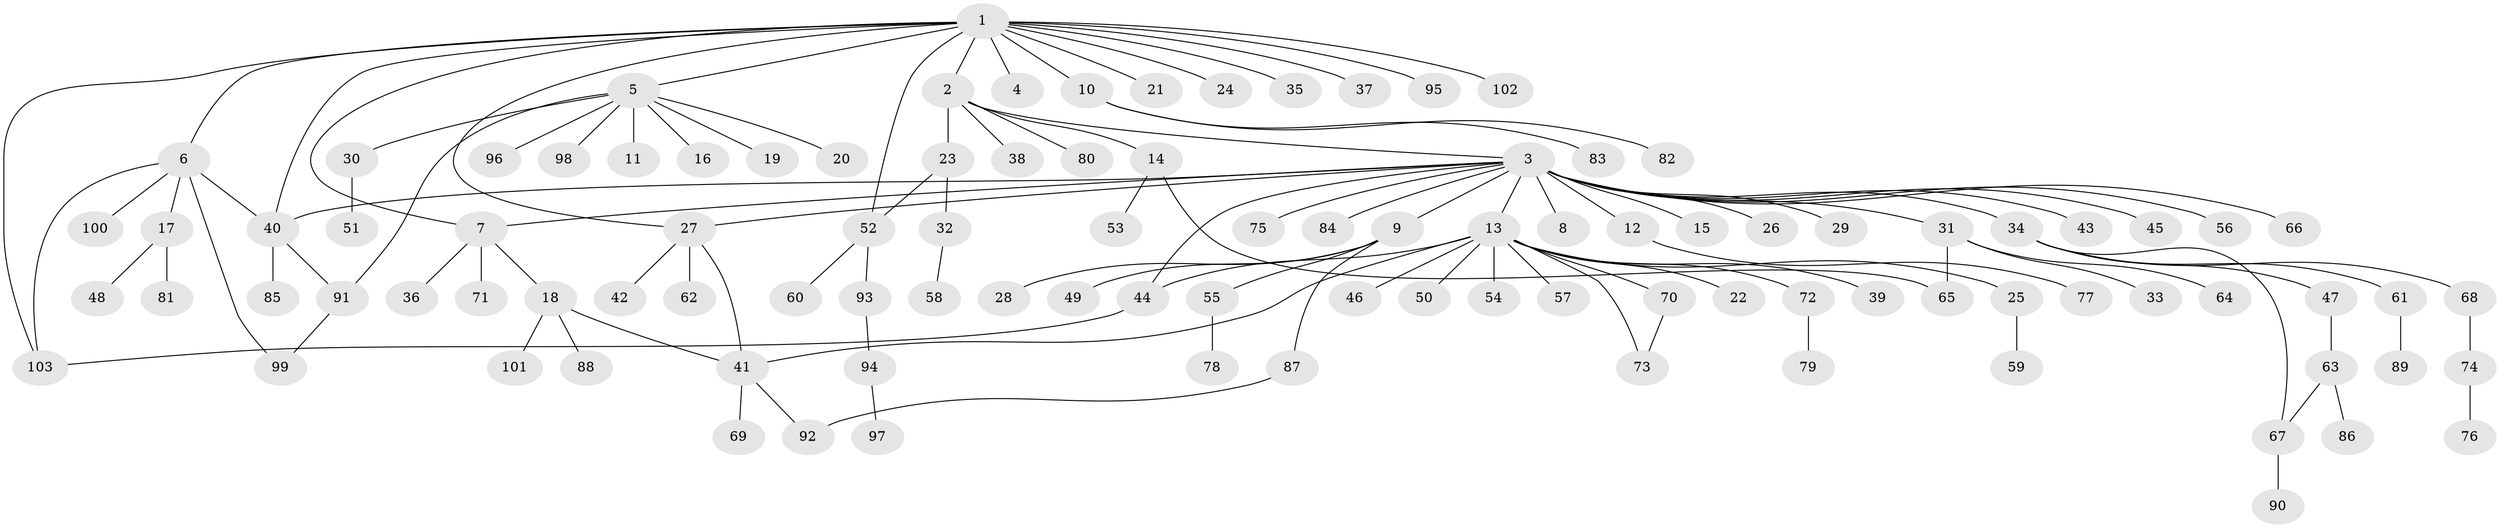 // coarse degree distribution, {15: 0.012658227848101266, 7: 0.02531645569620253, 19: 0.012658227848101266, 1: 0.6835443037974683, 8: 0.012658227848101266, 5: 0.05063291139240506, 2: 0.11392405063291139, 12: 0.012658227848101266, 4: 0.06329113924050633, 6: 0.012658227848101266}
// Generated by graph-tools (version 1.1) at 2025/51/02/27/25 19:51:59]
// undirected, 103 vertices, 118 edges
graph export_dot {
graph [start="1"]
  node [color=gray90,style=filled];
  1;
  2;
  3;
  4;
  5;
  6;
  7;
  8;
  9;
  10;
  11;
  12;
  13;
  14;
  15;
  16;
  17;
  18;
  19;
  20;
  21;
  22;
  23;
  24;
  25;
  26;
  27;
  28;
  29;
  30;
  31;
  32;
  33;
  34;
  35;
  36;
  37;
  38;
  39;
  40;
  41;
  42;
  43;
  44;
  45;
  46;
  47;
  48;
  49;
  50;
  51;
  52;
  53;
  54;
  55;
  56;
  57;
  58;
  59;
  60;
  61;
  62;
  63;
  64;
  65;
  66;
  67;
  68;
  69;
  70;
  71;
  72;
  73;
  74;
  75;
  76;
  77;
  78;
  79;
  80;
  81;
  82;
  83;
  84;
  85;
  86;
  87;
  88;
  89;
  90;
  91;
  92;
  93;
  94;
  95;
  96;
  97;
  98;
  99;
  100;
  101;
  102;
  103;
  1 -- 2;
  1 -- 4;
  1 -- 5;
  1 -- 6;
  1 -- 7;
  1 -- 10;
  1 -- 21;
  1 -- 24;
  1 -- 27;
  1 -- 35;
  1 -- 37;
  1 -- 40;
  1 -- 52;
  1 -- 95;
  1 -- 102;
  1 -- 103;
  2 -- 3;
  2 -- 14;
  2 -- 23;
  2 -- 38;
  2 -- 80;
  3 -- 7;
  3 -- 8;
  3 -- 9;
  3 -- 12;
  3 -- 13;
  3 -- 15;
  3 -- 26;
  3 -- 27;
  3 -- 29;
  3 -- 31;
  3 -- 34;
  3 -- 40;
  3 -- 43;
  3 -- 44;
  3 -- 45;
  3 -- 56;
  3 -- 66;
  3 -- 75;
  3 -- 84;
  5 -- 11;
  5 -- 16;
  5 -- 19;
  5 -- 20;
  5 -- 30;
  5 -- 91;
  5 -- 96;
  5 -- 98;
  6 -- 17;
  6 -- 40;
  6 -- 99;
  6 -- 100;
  6 -- 103;
  7 -- 18;
  7 -- 36;
  7 -- 71;
  9 -- 28;
  9 -- 49;
  9 -- 55;
  9 -- 87;
  10 -- 82;
  10 -- 83;
  12 -- 77;
  13 -- 22;
  13 -- 25;
  13 -- 39;
  13 -- 41;
  13 -- 44;
  13 -- 46;
  13 -- 50;
  13 -- 54;
  13 -- 57;
  13 -- 70;
  13 -- 72;
  13 -- 73;
  14 -- 53;
  14 -- 65;
  17 -- 48;
  17 -- 81;
  18 -- 41;
  18 -- 88;
  18 -- 101;
  23 -- 32;
  23 -- 52;
  25 -- 59;
  27 -- 41;
  27 -- 42;
  27 -- 62;
  30 -- 51;
  31 -- 33;
  31 -- 64;
  31 -- 65;
  32 -- 58;
  34 -- 47;
  34 -- 61;
  34 -- 67;
  34 -- 68;
  40 -- 85;
  40 -- 91;
  41 -- 69;
  41 -- 92;
  44 -- 103;
  47 -- 63;
  52 -- 60;
  52 -- 93;
  55 -- 78;
  61 -- 89;
  63 -- 67;
  63 -- 86;
  67 -- 90;
  68 -- 74;
  70 -- 73;
  72 -- 79;
  74 -- 76;
  87 -- 92;
  91 -- 99;
  93 -- 94;
  94 -- 97;
}
